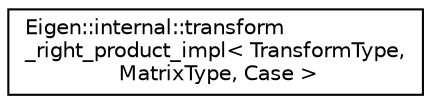 digraph "Graphical Class Hierarchy"
{
  edge [fontname="Helvetica",fontsize="10",labelfontname="Helvetica",labelfontsize="10"];
  node [fontname="Helvetica",fontsize="10",shape=record];
  rankdir="LR";
  Node1 [label="Eigen::internal::transform\l_right_product_impl\< TransformType,\l MatrixType, Case \>",height=0.2,width=0.4,color="black", fillcolor="white", style="filled",URL="$struct_eigen_1_1internal_1_1transform__right__product__impl.html"];
}
